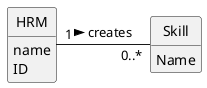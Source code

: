 @startuml
skinparam monochrome true
skinparam packageStyle rectangle
skinparam shadowing false

skinparam classAttributeIconSize 0

hide circle
hide methods


class Skill {
    Name
}

class HRM {
    name
    ID
}


HRM "1" - "0..*" Skill : creates >

@enduml